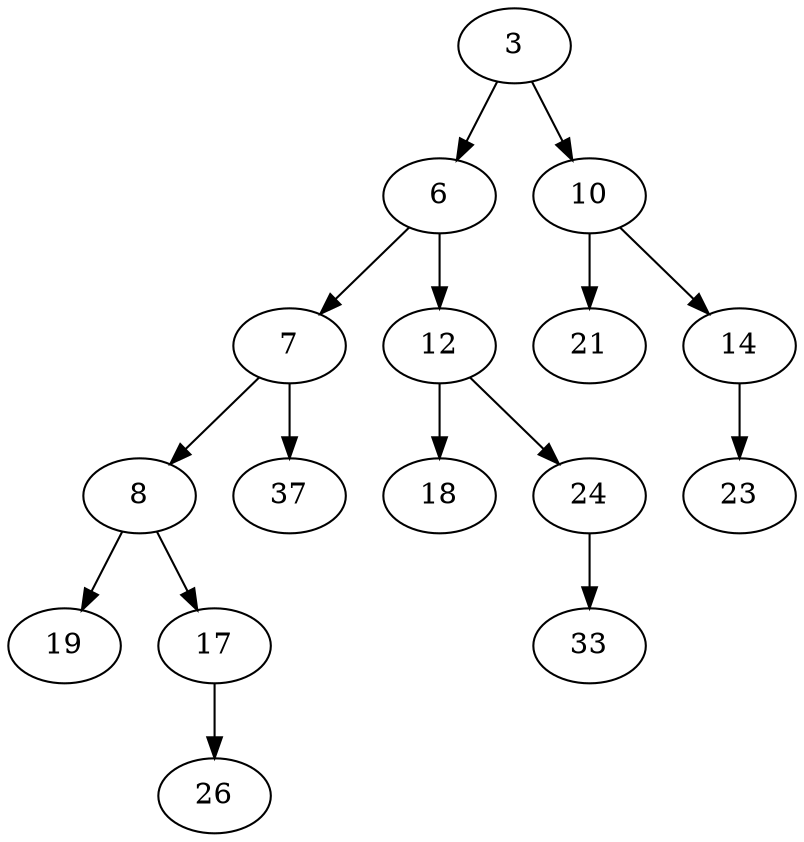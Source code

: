 	digraph G {
graph [ordering="out"];
"3"->"6"
"6"->"7"
"7"->"8"
"8"->"19"
"8"->"17"
"17"->"26"
"7"->"37"
"6"->"12"
"12"->"18"
"12"->"24"
"24"->"33"
"3"->"10"
"10"->"21"
"10"->"14"
"14"->"23"
}
